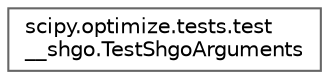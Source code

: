 digraph "Graphical Class Hierarchy"
{
 // LATEX_PDF_SIZE
  bgcolor="transparent";
  edge [fontname=Helvetica,fontsize=10,labelfontname=Helvetica,labelfontsize=10];
  node [fontname=Helvetica,fontsize=10,shape=box,height=0.2,width=0.4];
  rankdir="LR";
  Node0 [id="Node000000",label="scipy.optimize.tests.test\l__shgo.TestShgoArguments",height=0.2,width=0.4,color="grey40", fillcolor="white", style="filled",URL="$df/d3b/classscipy_1_1optimize_1_1tests_1_1test____shgo_1_1TestShgoArguments.html",tooltip=" "];
}

